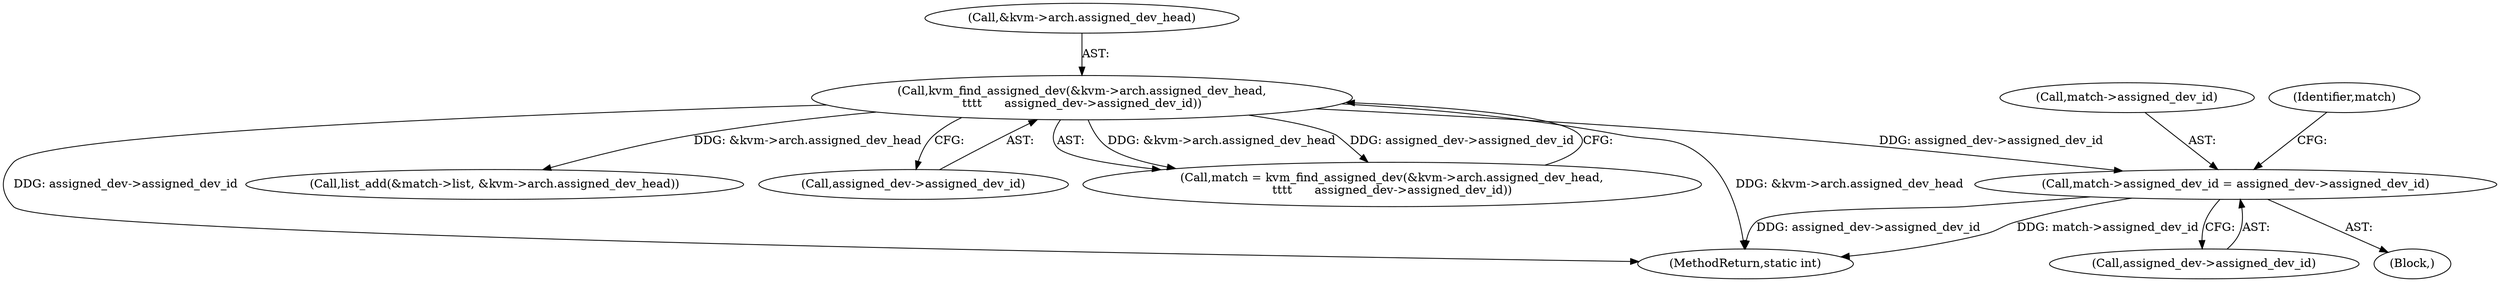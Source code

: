 digraph "0_linux_c4e7f9022e506c6635a5037713c37118e23193e4@pointer" {
"1000250" [label="(Call,match->assigned_dev_id = assigned_dev->assigned_dev_id)"];
"1000138" [label="(Call,kvm_find_assigned_dev(&kvm->arch.assigned_dev_head,\n\t\t\t\t      assigned_dev->assigned_dev_id))"];
"1000251" [label="(Call,match->assigned_dev_id)"];
"1000105" [label="(Block,)"];
"1000398" [label="(MethodReturn,static int)"];
"1000313" [label="(Call,list_add(&match->list, &kvm->arch.assigned_dev_head))"];
"1000145" [label="(Call,assigned_dev->assigned_dev_id)"];
"1000139" [label="(Call,&kvm->arch.assigned_dev_head)"];
"1000259" [label="(Identifier,match)"];
"1000254" [label="(Call,assigned_dev->assigned_dev_id)"];
"1000138" [label="(Call,kvm_find_assigned_dev(&kvm->arch.assigned_dev_head,\n\t\t\t\t      assigned_dev->assigned_dev_id))"];
"1000250" [label="(Call,match->assigned_dev_id = assigned_dev->assigned_dev_id)"];
"1000136" [label="(Call,match = kvm_find_assigned_dev(&kvm->arch.assigned_dev_head,\n\t\t\t\t      assigned_dev->assigned_dev_id))"];
"1000250" -> "1000105"  [label="AST: "];
"1000250" -> "1000254"  [label="CFG: "];
"1000251" -> "1000250"  [label="AST: "];
"1000254" -> "1000250"  [label="AST: "];
"1000259" -> "1000250"  [label="CFG: "];
"1000250" -> "1000398"  [label="DDG: match->assigned_dev_id"];
"1000250" -> "1000398"  [label="DDG: assigned_dev->assigned_dev_id"];
"1000138" -> "1000250"  [label="DDG: assigned_dev->assigned_dev_id"];
"1000138" -> "1000136"  [label="AST: "];
"1000138" -> "1000145"  [label="CFG: "];
"1000139" -> "1000138"  [label="AST: "];
"1000145" -> "1000138"  [label="AST: "];
"1000136" -> "1000138"  [label="CFG: "];
"1000138" -> "1000398"  [label="DDG: &kvm->arch.assigned_dev_head"];
"1000138" -> "1000398"  [label="DDG: assigned_dev->assigned_dev_id"];
"1000138" -> "1000136"  [label="DDG: &kvm->arch.assigned_dev_head"];
"1000138" -> "1000136"  [label="DDG: assigned_dev->assigned_dev_id"];
"1000138" -> "1000313"  [label="DDG: &kvm->arch.assigned_dev_head"];
}
